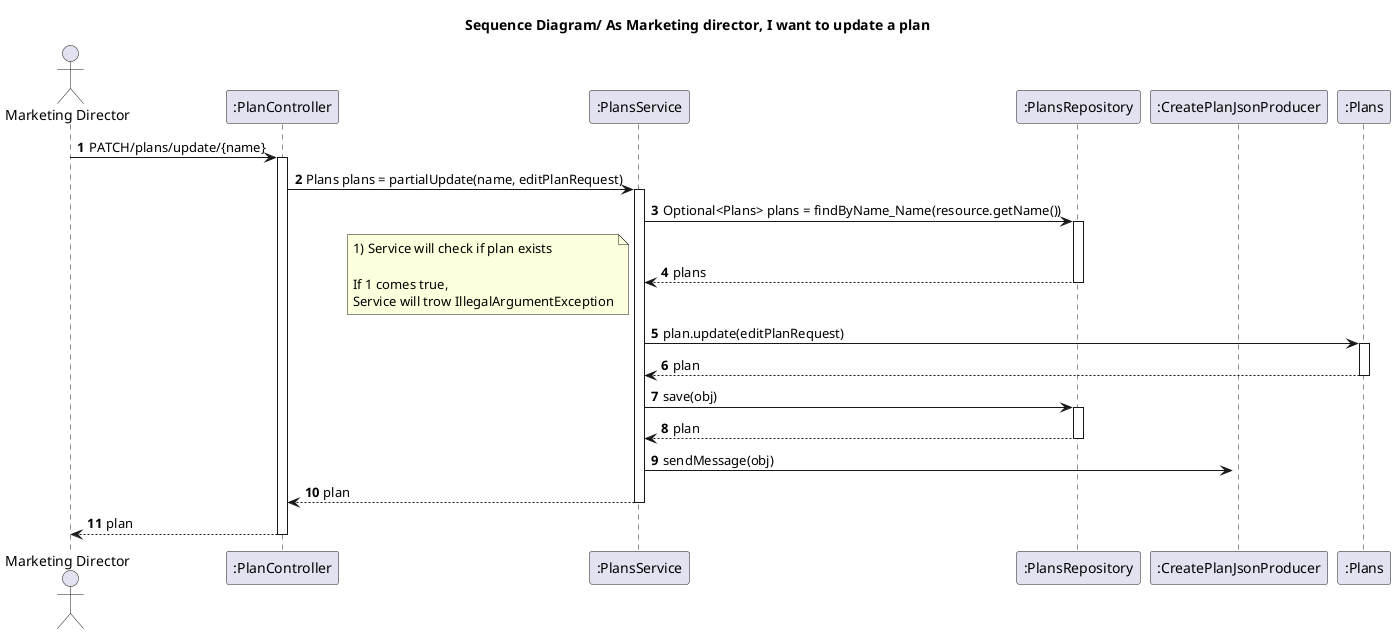 @startuml
'https://plantuml.com/sequence-diagram
autoactivate on
autonumber
title Sequence Diagram/ As Marketing director, I want to update a plan

autonumber

actor "Marketing Director" as Ac
participant ":PlanController" as Ctrl
participant ":PlansService" as Serv
participant ":PlansRepository" as Repo
participant ":CreatePlanJsonProducer" as producer
participant ":Plans" as Mapper

Ac -> Ctrl : PATCH/plans/update/{name}
Ctrl -> Serv :Plans plans = partialUpdate(name, editPlanRequest)
Serv -> Repo :Optional<Plans> plans = findByName_Name(resource.getName())
Repo --> Serv : plans
note left
1) Service will check if plan exists

If 1 comes true,
Service will trow IllegalArgumentException
end note
Serv -> Mapper :plan.update(editPlanRequest)
Mapper --> Serv: plan
deactivate producer
Serv -> Repo: save(obj)
Repo --> Serv: plan
Serv -> producer : sendMessage(obj)
Serv --> Ctrl: plan
Ac <-- Ctrl : plan

@enduml
